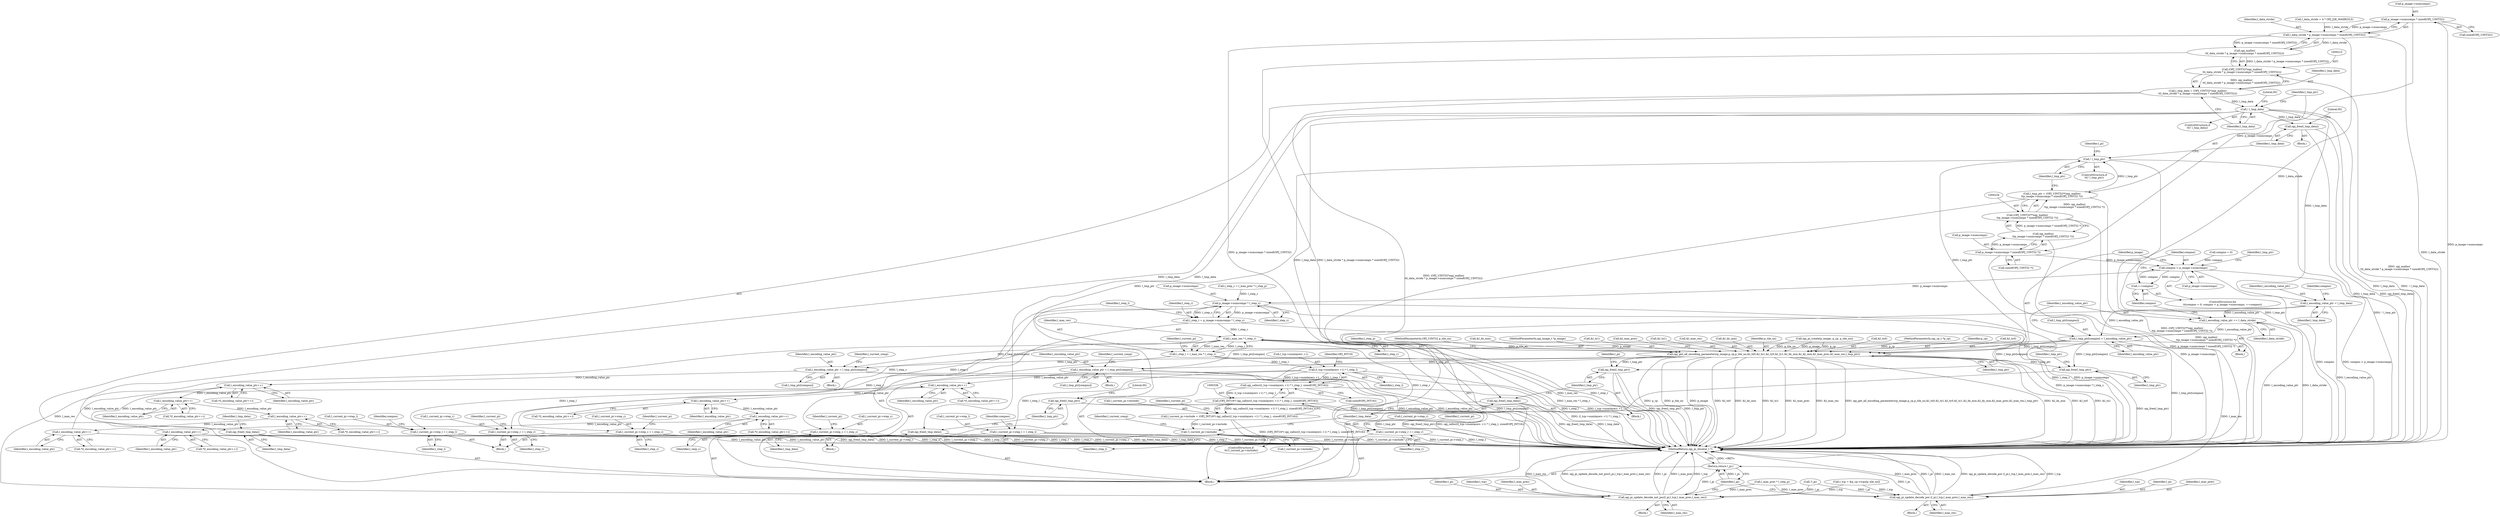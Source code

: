 digraph "0_openjpeg_c16bc057ba3f125051c9966cf1f5b68a05681de4@API" {
"1000219" [label="(Call,p_image->numcomps * sizeof(OPJ_UINT32))"];
"1000217" [label="(Call,l_data_stride * p_image->numcomps * sizeof(OPJ_UINT32))"];
"1000216" [label="(Call,opj_malloc(\n\t\tl_data_stride * p_image->numcomps * sizeof(OPJ_UINT32)))"];
"1000214" [label="(Call,(OPJ_UINT32*)opj_malloc(\n\t\tl_data_stride * p_image->numcomps * sizeof(OPJ_UINT32)))"];
"1000212" [label="(Call,l_tmp_data = (OPJ_UINT32*)opj_malloc(\n\t\tl_data_stride * p_image->numcomps * sizeof(OPJ_UINT32)))"];
"1000226" [label="(Call,! l_tmp_data)"];
"1000246" [label="(Call,opj_free(l_tmp_data))"];
"1000260" [label="(Call,opj_free(l_tmp_data))"];
"1000266" [label="(Call,l_encoding_value_ptr = l_tmp_data)"];
"1000281" [label="(Call,l_tmp_ptr[compno] = l_encoding_value_ptr)"];
"1000289" [label="(Call,opj_get_all_encoding_parameters(p_image,p_cp,p_tile_no,&l_tx0,&l_tx1,&l_ty0,&l_ty1,&l_dx_min,&l_dy_min,&l_max_prec,&l_max_res,l_tmp_ptr))"];
"1000357" [label="(Call,opj_free(l_tmp_ptr))"];
"1000437" [label="(Call,l_encoding_value_ptr = l_tmp_ptr[compno])"];
"1000473" [label="(Call,l_encoding_value_ptr++)"];
"1000480" [label="(Call,l_encoding_value_ptr++)"];
"1000487" [label="(Call,l_encoding_value_ptr++)"];
"1000494" [label="(Call,l_encoding_value_ptr++)"];
"1000589" [label="(Call,l_encoding_value_ptr = l_tmp_ptr[compno])"];
"1000625" [label="(Call,l_encoding_value_ptr++)"];
"1000632" [label="(Call,l_encoding_value_ptr++)"];
"1000639" [label="(Call,l_encoding_value_ptr++)"];
"1000646" [label="(Call,l_encoding_value_ptr++)"];
"1000672" [label="(Call,opj_free(l_tmp_ptr))"];
"1000286" [label="(Call,l_encoding_value_ptr += l_data_stride)"];
"1000355" [label="(Call,opj_free(l_tmp_data))"];
"1000667" [label="(Call,opj_free(l_tmp_data))"];
"1000236" [label="(Call,p_image->numcomps * sizeof(OPJ_UINT32 *))"];
"1000235" [label="(Call,opj_malloc(\n\t\tp_image->numcomps * sizeof(OPJ_UINT32 *)))"];
"1000233" [label="(Call,(OPJ_UINT32**)opj_malloc(\n\t\tp_image->numcomps * sizeof(OPJ_UINT32 *)))"];
"1000231" [label="(Call,l_tmp_ptr = (OPJ_UINT32**)opj_malloc(\n\t\tp_image->numcomps * sizeof(OPJ_UINT32 *)))"];
"1000243" [label="(Call,! l_tmp_ptr)"];
"1000262" [label="(Call,opj_free(l_tmp_ptr))"];
"1000273" [label="(Call,compno < p_image->numcomps)"];
"1000278" [label="(Call,++compno)"];
"1000320" [label="(Call,p_image->numcomps * l_step_c)"];
"1000318" [label="(Call,l_step_r = p_image->numcomps * l_step_c)"];
"1000327" [label="(Call,l_max_res * l_step_r)"];
"1000325" [label="(Call,l_step_l = l_max_res * l_step_r)"];
"1000340" [label="(Call,(l_tcp->numlayers +1) * l_step_l)"];
"1000339" [label="(Call,opj_calloc((l_tcp->numlayers +1) * l_step_l, sizeof(OPJ_INT16)))"];
"1000337" [label="(Call,(OPJ_INT16*) opj_calloc((l_tcp->numlayers +1) * l_step_l, sizeof(OPJ_INT16)))"];
"1000333" [label="(Call,l_current_pi->include = (OPJ_INT16*) opj_calloc((l_tcp->numlayers +1) * l_step_l, sizeof(OPJ_INT16)))"];
"1000350" [label="(Call,!l_current_pi->include)"];
"1000414" [label="(Call,l_current_pi->step_l = l_step_l)"];
"1000566" [label="(Call,l_current_pi->step_l = l_step_l)"];
"1000409" [label="(Call,l_current_pi->step_r = l_step_r)"];
"1000561" [label="(Call,l_current_pi->step_r = l_step_r)"];
"1000682" [label="(Call,opj_pi_update_decode_poc (l_pi,l_tcp,l_max_prec,l_max_res))"];
"1000694" [label="(Return,return l_pi;)"];
"1000689" [label="(Call,opj_pi_update_decode_not_poc(l_pi,l_tcp,l_max_prec,l_max_res))"];
"1000404" [label="(Call,l_current_pi->step_c = l_step_c)"];
"1000556" [label="(Call,l_current_pi->step_c = l_step_c)"];
"1000334" [label="(Call,l_current_pi->include)"];
"1000219" [label="(Call,p_image->numcomps * sizeof(OPJ_UINT32))"];
"1000694" [label="(Return,return l_pi;)"];
"1000487" [label="(Call,l_encoding_value_ptr++)"];
"1000481" [label="(Identifier,l_encoding_value_ptr)"];
"1000246" [label="(Call,opj_free(l_tmp_data))"];
"1000251" [label="(Identifier,l_pi)"];
"1000243" [label="(Call,! l_tmp_ptr)"];
"1000293" [label="(Call,&l_tx0)"];
"1000631" [label="(Call,*(l_encoding_value_ptr++))"];
"1000670" [label="(Identifier,l_tmp_data)"];
"1000339" [label="(Call,opj_calloc((l_tcp->numlayers +1) * l_step_l, sizeof(OPJ_INT16)))"];
"1000216" [label="(Call,opj_malloc(\n\t\tl_data_stride * p_image->numcomps * sizeof(OPJ_UINT32)))"];
"1000325" [label="(Call,l_step_l = l_max_res * l_step_r)"];
"1000646" [label="(Call,l_encoding_value_ptr++)"];
"1000418" [label="(Identifier,l_step_l)"];
"1000333" [label="(Call,l_current_pi->include = (OPJ_INT16*) opj_calloc((l_tcp->numlayers +1) * l_step_l, sizeof(OPJ_INT16)))"];
"1000358" [label="(Identifier,l_tmp_ptr)"];
"1000556" [label="(Call,l_current_pi->step_c = l_step_c)"];
"1000263" [label="(Identifier,l_tmp_ptr)"];
"1000324" [label="(Identifier,l_step_c)"];
"1000404" [label="(Call,l_current_pi->step_c = l_step_c)"];
"1000289" [label="(Call,opj_get_all_encoding_parameters(p_image,p_cp,p_tile_no,&l_tx0,&l_tx1,&l_ty0,&l_ty1,&l_dx_min,&l_dy_min,&l_max_prec,&l_max_res,l_tmp_ptr))"];
"1000270" [label="(Call,compno = 0)"];
"1000346" [label="(Identifier,l_step_l)"];
"1000126" [label="(Block,)"];
"1000645" [label="(Call,*(l_encoding_value_ptr++))"];
"1000315" [label="(Call,l_max_prec * l_step_p)"];
"1000582" [label="(Block,)"];
"1000124" [label="(MethodParameterIn,opj_cp_t *p_cp)"];
"1000444" [label="(Identifier,l_current_comp)"];
"1000231" [label="(Call,l_tmp_ptr = (OPJ_UINT32**)opj_malloc(\n\t\tp_image->numcomps * sizeof(OPJ_UINT32 *)))"];
"1000225" [label="(ControlStructure,if\n\t\t(! l_tmp_data))"];
"1000285" [label="(Identifier,l_encoding_value_ptr)"];
"1000493" [label="(Call,*(l_encoding_value_ptr++))"];
"1000331" [label="(Identifier,l_current_pi)"];
"1000667" [label="(Call,opj_free(l_tmp_data))"];
"1000257" [label="(Call,!l_pi)"];
"1000590" [label="(Identifier,l_encoding_value_ptr)"];
"1000290" [label="(Identifier,p_image)"];
"1000567" [label="(Call,l_current_pi->step_l)"];
"1000357" [label="(Call,opj_free(l_tmp_ptr))"];
"1000633" [label="(Identifier,l_encoding_value_ptr)"];
"1000675" [label="(Identifier,l_tmp_ptr)"];
"1000291" [label="(Identifier,p_cp)"];
"1000269" [label="(ControlStructure,for\n\t\t(compno = 0; compno < p_image->numcomps; ++compno))"];
"1000297" [label="(Call,&l_ty0)"];
"1000690" [label="(Identifier,l_pi)"];
"1000691" [label="(Identifier,l_tcp)"];
"1000311" [label="(Identifier,l_step_p)"];
"1000696" [label="(MethodReturn,opj_pi_iterator_t *)"];
"1000235" [label="(Call,opj_malloc(\n\t\tp_image->numcomps * sizeof(OPJ_UINT32 *)))"];
"1000681" [label="(Block,)"];
"1000212" [label="(Call,l_tmp_data = (OPJ_UINT32*)opj_malloc(\n\t\tl_data_stride * p_image->numcomps * sizeof(OPJ_UINT32)))"];
"1000125" [label="(MethodParameterIn,OPJ_UINT32 p_tile_no)"];
"1000283" [label="(Identifier,l_tmp_ptr)"];
"1000288" [label="(Identifier,l_data_stride)"];
"1000515" [label="(Block,)"];
"1000589" [label="(Call,l_encoding_value_ptr = l_tmp_ptr[compno])"];
"1000480" [label="(Call,l_encoding_value_ptr++)"];
"1000568" [label="(Identifier,l_current_pi)"];
"1000226" [label="(Call,! l_tmp_data)"];
"1000280" [label="(Block,)"];
"1000689" [label="(Call,opj_pi_update_decode_not_poc(l_pi,l_tcp,l_max_prec,l_max_res))"];
"1000352" [label="(Identifier,l_current_pi)"];
"1000301" [label="(Call,&l_dx_min)"];
"1000287" [label="(Identifier,l_encoding_value_ptr)"];
"1000354" [label="(Block,)"];
"1000123" [label="(MethodParameterIn,opj_image_t *p_image)"];
"1000486" [label="(Call,*(l_encoding_value_ptr++))"];
"1000299" [label="(Call,&l_ty1)"];
"1000472" [label="(Call,*(l_encoding_value_ptr++))"];
"1000275" [label="(Call,p_image->numcomps)"];
"1000259" [label="(Block,)"];
"1000318" [label="(Call,l_step_r = p_image->numcomps * l_step_c)"];
"1000626" [label="(Identifier,l_encoding_value_ptr)"];
"1000416" [label="(Identifier,l_current_pi)"];
"1000673" [label="(Identifier,l_tmp_ptr)"];
"1000351" [label="(Call,l_current_pi->include)"];
"1000305" [label="(Call,&l_max_prec)"];
"1000686" [label="(Identifier,l_max_res)"];
"1000439" [label="(Call,l_tmp_ptr[compno])"];
"1000214" [label="(Call,(OPJ_UINT32*)opj_malloc(\n\t\tl_data_stride * p_image->numcomps * sizeof(OPJ_UINT32)))"];
"1000682" [label="(Call,opj_pi_update_decode_poc (l_pi,l_tcp,l_max_prec,l_max_res))"];
"1000217" [label="(Call,l_data_stride * p_image->numcomps * sizeof(OPJ_UINT32))"];
"1000350" [label="(Call,!l_current_pi->include)"];
"1000267" [label="(Identifier,l_encoding_value_ptr)"];
"1000274" [label="(Identifier,compno)"];
"1000684" [label="(Identifier,l_tcp)"];
"1000232" [label="(Identifier,l_tmp_ptr)"];
"1000688" [label="(Block,)"];
"1000271" [label="(Identifier,compno)"];
"1000473" [label="(Call,l_encoding_value_ptr++)"];
"1000494" [label="(Call,l_encoding_value_ptr++)"];
"1000282" [label="(Call,l_tmp_ptr[compno])"];
"1000295" [label="(Call,&l_tx1)"];
"1000286" [label="(Call,l_encoding_value_ptr += l_data_stride)"];
"1000683" [label="(Identifier,l_pi)"];
"1000320" [label="(Call,p_image->numcomps * l_step_c)"];
"1000307" [label="(Call,&l_max_res)"];
"1000591" [label="(Call,l_tmp_ptr[compno])"];
"1000244" [label="(Identifier,l_tmp_ptr)"];
"1000692" [label="(Identifier,l_max_prec)"];
"1000266" [label="(Call,l_encoding_value_ptr = l_tmp_data)"];
"1000328" [label="(Identifier,l_max_res)"];
"1000639" [label="(Call,l_encoding_value_ptr++)"];
"1000273" [label="(Call,compno < p_image->numcomps)"];
"1000281" [label="(Call,l_tmp_ptr[compno] = l_encoding_value_ptr)"];
"1000326" [label="(Identifier,l_step_l)"];
"1000247" [label="(Identifier,l_tmp_data)"];
"1000303" [label="(Call,&l_dy_min)"];
"1000240" [label="(Call,sizeof(OPJ_UINT32 *))"];
"1000237" [label="(Call,p_image->numcomps)"];
"1000260" [label="(Call,opj_free(l_tmp_data))"];
"1000292" [label="(Identifier,p_tile_no)"];
"1000313" [label="(Call,l_step_c = l_max_prec * l_step_p)"];
"1000414" [label="(Call,l_current_pi->step_l = l_step_l)"];
"1000252" [label="(Call,opj_pi_create(p_image, p_cp, p_tile_no))"];
"1000638" [label="(Call,*(l_encoding_value_ptr++))"];
"1000242" [label="(ControlStructure,if\n\t\t(! l_tmp_ptr))"];
"1000355" [label="(Call,opj_free(l_tmp_data))"];
"1000340" [label="(Call,(l_tcp->numlayers +1) * l_step_l)"];
"1000474" [label="(Identifier,l_encoding_value_ptr)"];
"1000560" [label="(Identifier,l_step_c)"];
"1000430" [label="(Block,)"];
"1000227" [label="(Identifier,l_tmp_data)"];
"1000319" [label="(Identifier,l_step_r)"];
"1000327" [label="(Call,l_max_res * l_step_r)"];
"1000348" [label="(Identifier,OPJ_INT16)"];
"1000672" [label="(Call,opj_free(l_tmp_ptr))"];
"1000561" [label="(Call,l_current_pi->step_r = l_step_r)"];
"1000360" [label="(Identifier,l_pi)"];
"1000409" [label="(Call,l_current_pi->step_r = l_step_r)"];
"1000624" [label="(Call,*(l_encoding_value_ptr++))"];
"1000347" [label="(Call,sizeof(OPJ_INT16))"];
"1000557" [label="(Call,l_current_pi->step_c)"];
"1000596" [label="(Identifier,l_current_comp)"];
"1000573" [label="(Identifier,compno)"];
"1000218" [label="(Identifier,l_data_stride)"];
"1000341" [label="(Call,l_tcp->numlayers +1)"];
"1000213" [label="(Identifier,l_tmp_data)"];
"1000685" [label="(Identifier,l_max_prec)"];
"1000321" [label="(Call,p_image->numcomps)"];
"1000562" [label="(Call,l_current_pi->step_r)"];
"1000438" [label="(Identifier,l_encoding_value_ptr)"];
"1000668" [label="(Identifier,l_tmp_data)"];
"1000207" [label="(Call,l_data_stride = 4 * OPJ_J2K_MAXRLVLS)"];
"1000693" [label="(Identifier,l_max_res)"];
"1000495" [label="(Identifier,l_encoding_value_ptr)"];
"1000265" [label="(Literal,00)"];
"1000245" [label="(Block,)"];
"1000563" [label="(Identifier,l_current_pi)"];
"1000268" [label="(Identifier,l_tmp_data)"];
"1000349" [label="(ControlStructure,if\n \t\t(!l_current_pi->include))"];
"1000408" [label="(Identifier,l_step_c)"];
"1000479" [label="(Call,*(l_encoding_value_ptr++))"];
"1000695" [label="(Identifier,l_pi)"];
"1000437" [label="(Call,l_encoding_value_ptr = l_tmp_ptr[compno])"];
"1000356" [label="(Identifier,l_tmp_data)"];
"1000488" [label="(Identifier,l_encoding_value_ptr)"];
"1000230" [label="(Literal,00)"];
"1000262" [label="(Call,opj_free(l_tmp_ptr))"];
"1000566" [label="(Call,l_current_pi->step_l = l_step_l)"];
"1000413" [label="(Identifier,l_step_r)"];
"1000565" [label="(Identifier,l_step_r)"];
"1000411" [label="(Identifier,l_current_pi)"];
"1000220" [label="(Call,p_image->numcomps)"];
"1000410" [label="(Call,l_current_pi->step_r)"];
"1000236" [label="(Call,p_image->numcomps * sizeof(OPJ_UINT32 *))"];
"1000570" [label="(Identifier,l_step_l)"];
"1000233" [label="(Call,(OPJ_UINT32**)opj_malloc(\n\t\tp_image->numcomps * sizeof(OPJ_UINT32 *)))"];
"1000632" [label="(Call,l_encoding_value_ptr++)"];
"1000415" [label="(Call,l_current_pi->step_l)"];
"1000192" [label="(Call,l_tcp = &p_cp->tcps[p_tile_no])"];
"1000421" [label="(Identifier,compno)"];
"1000223" [label="(Call,sizeof(OPJ_UINT32))"];
"1000647" [label="(Identifier,l_encoding_value_ptr)"];
"1000329" [label="(Identifier,l_step_r)"];
"1000365" [label="(Identifier,l_current_comp)"];
"1000640" [label="(Identifier,l_encoding_value_ptr)"];
"1000278" [label="(Call,++compno)"];
"1000261" [label="(Identifier,l_tmp_data)"];
"1000625" [label="(Call,l_encoding_value_ptr++)"];
"1000405" [label="(Call,l_current_pi->step_c)"];
"1000279" [label="(Identifier,compno)"];
"1000337" [label="(Call,(OPJ_INT16*) opj_calloc((l_tcp->numlayers +1) * l_step_l, sizeof(OPJ_INT16)))"];
"1000249" [label="(Literal,00)"];
"1000309" [label="(Identifier,l_tmp_ptr)"];
"1000219" -> "1000217"  [label="AST: "];
"1000219" -> "1000223"  [label="CFG: "];
"1000220" -> "1000219"  [label="AST: "];
"1000223" -> "1000219"  [label="AST: "];
"1000217" -> "1000219"  [label="CFG: "];
"1000219" -> "1000696"  [label="DDG: p_image->numcomps"];
"1000219" -> "1000217"  [label="DDG: p_image->numcomps"];
"1000219" -> "1000236"  [label="DDG: p_image->numcomps"];
"1000217" -> "1000216"  [label="AST: "];
"1000218" -> "1000217"  [label="AST: "];
"1000216" -> "1000217"  [label="CFG: "];
"1000217" -> "1000696"  [label="DDG: p_image->numcomps * sizeof(OPJ_UINT32)"];
"1000217" -> "1000696"  [label="DDG: l_data_stride"];
"1000217" -> "1000216"  [label="DDG: l_data_stride"];
"1000217" -> "1000216"  [label="DDG: p_image->numcomps * sizeof(OPJ_UINT32)"];
"1000207" -> "1000217"  [label="DDG: l_data_stride"];
"1000217" -> "1000286"  [label="DDG: l_data_stride"];
"1000216" -> "1000214"  [label="AST: "];
"1000214" -> "1000216"  [label="CFG: "];
"1000216" -> "1000696"  [label="DDG: l_data_stride * p_image->numcomps * sizeof(OPJ_UINT32)"];
"1000216" -> "1000214"  [label="DDG: l_data_stride * p_image->numcomps * sizeof(OPJ_UINT32)"];
"1000214" -> "1000212"  [label="AST: "];
"1000215" -> "1000214"  [label="AST: "];
"1000212" -> "1000214"  [label="CFG: "];
"1000214" -> "1000696"  [label="DDG: opj_malloc(\n\t\tl_data_stride * p_image->numcomps * sizeof(OPJ_UINT32))"];
"1000214" -> "1000212"  [label="DDG: opj_malloc(\n\t\tl_data_stride * p_image->numcomps * sizeof(OPJ_UINT32))"];
"1000212" -> "1000126"  [label="AST: "];
"1000213" -> "1000212"  [label="AST: "];
"1000227" -> "1000212"  [label="CFG: "];
"1000212" -> "1000696"  [label="DDG: (OPJ_UINT32*)opj_malloc(\n\t\tl_data_stride * p_image->numcomps * sizeof(OPJ_UINT32))"];
"1000212" -> "1000226"  [label="DDG: l_tmp_data"];
"1000226" -> "1000225"  [label="AST: "];
"1000226" -> "1000227"  [label="CFG: "];
"1000227" -> "1000226"  [label="AST: "];
"1000230" -> "1000226"  [label="CFG: "];
"1000232" -> "1000226"  [label="CFG: "];
"1000226" -> "1000696"  [label="DDG: l_tmp_data"];
"1000226" -> "1000696"  [label="DDG: ! l_tmp_data"];
"1000226" -> "1000246"  [label="DDG: l_tmp_data"];
"1000226" -> "1000260"  [label="DDG: l_tmp_data"];
"1000226" -> "1000266"  [label="DDG: l_tmp_data"];
"1000226" -> "1000355"  [label="DDG: l_tmp_data"];
"1000226" -> "1000667"  [label="DDG: l_tmp_data"];
"1000246" -> "1000245"  [label="AST: "];
"1000246" -> "1000247"  [label="CFG: "];
"1000247" -> "1000246"  [label="AST: "];
"1000249" -> "1000246"  [label="CFG: "];
"1000246" -> "1000696"  [label="DDG: opj_free(l_tmp_data)"];
"1000246" -> "1000696"  [label="DDG: l_tmp_data"];
"1000260" -> "1000259"  [label="AST: "];
"1000260" -> "1000261"  [label="CFG: "];
"1000261" -> "1000260"  [label="AST: "];
"1000263" -> "1000260"  [label="CFG: "];
"1000260" -> "1000696"  [label="DDG: opj_free(l_tmp_data)"];
"1000260" -> "1000696"  [label="DDG: l_tmp_data"];
"1000266" -> "1000126"  [label="AST: "];
"1000266" -> "1000268"  [label="CFG: "];
"1000267" -> "1000266"  [label="AST: "];
"1000268" -> "1000266"  [label="AST: "];
"1000271" -> "1000266"  [label="CFG: "];
"1000266" -> "1000696"  [label="DDG: l_encoding_value_ptr"];
"1000266" -> "1000281"  [label="DDG: l_encoding_value_ptr"];
"1000266" -> "1000286"  [label="DDG: l_encoding_value_ptr"];
"1000281" -> "1000280"  [label="AST: "];
"1000281" -> "1000285"  [label="CFG: "];
"1000282" -> "1000281"  [label="AST: "];
"1000285" -> "1000281"  [label="AST: "];
"1000287" -> "1000281"  [label="CFG: "];
"1000281" -> "1000696"  [label="DDG: l_tmp_ptr[compno]"];
"1000286" -> "1000281"  [label="DDG: l_encoding_value_ptr"];
"1000281" -> "1000289"  [label="DDG: l_tmp_ptr[compno]"];
"1000281" -> "1000357"  [label="DDG: l_tmp_ptr[compno]"];
"1000281" -> "1000437"  [label="DDG: l_tmp_ptr[compno]"];
"1000281" -> "1000589"  [label="DDG: l_tmp_ptr[compno]"];
"1000281" -> "1000672"  [label="DDG: l_tmp_ptr[compno]"];
"1000289" -> "1000126"  [label="AST: "];
"1000289" -> "1000309"  [label="CFG: "];
"1000290" -> "1000289"  [label="AST: "];
"1000291" -> "1000289"  [label="AST: "];
"1000292" -> "1000289"  [label="AST: "];
"1000293" -> "1000289"  [label="AST: "];
"1000295" -> "1000289"  [label="AST: "];
"1000297" -> "1000289"  [label="AST: "];
"1000299" -> "1000289"  [label="AST: "];
"1000301" -> "1000289"  [label="AST: "];
"1000303" -> "1000289"  [label="AST: "];
"1000305" -> "1000289"  [label="AST: "];
"1000307" -> "1000289"  [label="AST: "];
"1000309" -> "1000289"  [label="AST: "];
"1000311" -> "1000289"  [label="CFG: "];
"1000289" -> "1000696"  [label="DDG: p_cp"];
"1000289" -> "1000696"  [label="DDG: p_tile_no"];
"1000289" -> "1000696"  [label="DDG: p_image"];
"1000289" -> "1000696"  [label="DDG: &l_tx0"];
"1000289" -> "1000696"  [label="DDG: &l_dy_min"];
"1000289" -> "1000696"  [label="DDG: &l_ty1"];
"1000289" -> "1000696"  [label="DDG: &l_max_prec"];
"1000289" -> "1000696"  [label="DDG: &l_max_res"];
"1000289" -> "1000696"  [label="DDG: opj_get_all_encoding_parameters(p_image,p_cp,p_tile_no,&l_tx0,&l_tx1,&l_ty0,&l_ty1,&l_dx_min,&l_dy_min,&l_max_prec,&l_max_res,l_tmp_ptr)"];
"1000289" -> "1000696"  [label="DDG: &l_dx_min"];
"1000289" -> "1000696"  [label="DDG: &l_ty0"];
"1000289" -> "1000696"  [label="DDG: &l_tx1"];
"1000252" -> "1000289"  [label="DDG: p_image"];
"1000252" -> "1000289"  [label="DDG: p_cp"];
"1000252" -> "1000289"  [label="DDG: p_tile_no"];
"1000123" -> "1000289"  [label="DDG: p_image"];
"1000124" -> "1000289"  [label="DDG: p_cp"];
"1000125" -> "1000289"  [label="DDG: p_tile_no"];
"1000243" -> "1000289"  [label="DDG: l_tmp_ptr"];
"1000289" -> "1000357"  [label="DDG: l_tmp_ptr"];
"1000289" -> "1000437"  [label="DDG: l_tmp_ptr"];
"1000289" -> "1000589"  [label="DDG: l_tmp_ptr"];
"1000289" -> "1000672"  [label="DDG: l_tmp_ptr"];
"1000357" -> "1000354"  [label="AST: "];
"1000357" -> "1000358"  [label="CFG: "];
"1000358" -> "1000357"  [label="AST: "];
"1000360" -> "1000357"  [label="CFG: "];
"1000357" -> "1000696"  [label="DDG: opj_free(l_tmp_ptr)"];
"1000357" -> "1000696"  [label="DDG: l_tmp_ptr"];
"1000437" -> "1000430"  [label="AST: "];
"1000437" -> "1000439"  [label="CFG: "];
"1000438" -> "1000437"  [label="AST: "];
"1000439" -> "1000437"  [label="AST: "];
"1000444" -> "1000437"  [label="CFG: "];
"1000437" -> "1000696"  [label="DDG: l_encoding_value_ptr"];
"1000437" -> "1000696"  [label="DDG: l_tmp_ptr[compno]"];
"1000437" -> "1000473"  [label="DDG: l_encoding_value_ptr"];
"1000473" -> "1000472"  [label="AST: "];
"1000473" -> "1000474"  [label="CFG: "];
"1000474" -> "1000473"  [label="AST: "];
"1000472" -> "1000473"  [label="CFG: "];
"1000494" -> "1000473"  [label="DDG: l_encoding_value_ptr"];
"1000473" -> "1000480"  [label="DDG: l_encoding_value_ptr"];
"1000480" -> "1000479"  [label="AST: "];
"1000480" -> "1000481"  [label="CFG: "];
"1000481" -> "1000480"  [label="AST: "];
"1000479" -> "1000480"  [label="CFG: "];
"1000480" -> "1000487"  [label="DDG: l_encoding_value_ptr"];
"1000487" -> "1000486"  [label="AST: "];
"1000487" -> "1000488"  [label="CFG: "];
"1000488" -> "1000487"  [label="AST: "];
"1000486" -> "1000487"  [label="CFG: "];
"1000487" -> "1000494"  [label="DDG: l_encoding_value_ptr"];
"1000494" -> "1000493"  [label="AST: "];
"1000494" -> "1000495"  [label="CFG: "];
"1000495" -> "1000494"  [label="AST: "];
"1000493" -> "1000494"  [label="CFG: "];
"1000494" -> "1000696"  [label="DDG: l_encoding_value_ptr"];
"1000589" -> "1000582"  [label="AST: "];
"1000589" -> "1000591"  [label="CFG: "];
"1000590" -> "1000589"  [label="AST: "];
"1000591" -> "1000589"  [label="AST: "];
"1000596" -> "1000589"  [label="CFG: "];
"1000589" -> "1000696"  [label="DDG: l_encoding_value_ptr"];
"1000589" -> "1000696"  [label="DDG: l_tmp_ptr[compno]"];
"1000589" -> "1000625"  [label="DDG: l_encoding_value_ptr"];
"1000625" -> "1000624"  [label="AST: "];
"1000625" -> "1000626"  [label="CFG: "];
"1000626" -> "1000625"  [label="AST: "];
"1000624" -> "1000625"  [label="CFG: "];
"1000646" -> "1000625"  [label="DDG: l_encoding_value_ptr"];
"1000625" -> "1000632"  [label="DDG: l_encoding_value_ptr"];
"1000632" -> "1000631"  [label="AST: "];
"1000632" -> "1000633"  [label="CFG: "];
"1000633" -> "1000632"  [label="AST: "];
"1000631" -> "1000632"  [label="CFG: "];
"1000632" -> "1000639"  [label="DDG: l_encoding_value_ptr"];
"1000639" -> "1000638"  [label="AST: "];
"1000639" -> "1000640"  [label="CFG: "];
"1000640" -> "1000639"  [label="AST: "];
"1000638" -> "1000639"  [label="CFG: "];
"1000639" -> "1000646"  [label="DDG: l_encoding_value_ptr"];
"1000646" -> "1000645"  [label="AST: "];
"1000646" -> "1000647"  [label="CFG: "];
"1000647" -> "1000646"  [label="AST: "];
"1000645" -> "1000646"  [label="CFG: "];
"1000646" -> "1000696"  [label="DDG: l_encoding_value_ptr"];
"1000672" -> "1000126"  [label="AST: "];
"1000672" -> "1000673"  [label="CFG: "];
"1000673" -> "1000672"  [label="AST: "];
"1000675" -> "1000672"  [label="CFG: "];
"1000672" -> "1000696"  [label="DDG: opj_free(l_tmp_ptr)"];
"1000286" -> "1000280"  [label="AST: "];
"1000286" -> "1000288"  [label="CFG: "];
"1000287" -> "1000286"  [label="AST: "];
"1000288" -> "1000286"  [label="AST: "];
"1000279" -> "1000286"  [label="CFG: "];
"1000286" -> "1000696"  [label="DDG: l_encoding_value_ptr"];
"1000286" -> "1000696"  [label="DDG: l_data_stride"];
"1000355" -> "1000354"  [label="AST: "];
"1000355" -> "1000356"  [label="CFG: "];
"1000356" -> "1000355"  [label="AST: "];
"1000358" -> "1000355"  [label="CFG: "];
"1000355" -> "1000696"  [label="DDG: l_tmp_data"];
"1000355" -> "1000696"  [label="DDG: opj_free(l_tmp_data)"];
"1000667" -> "1000126"  [label="AST: "];
"1000667" -> "1000668"  [label="CFG: "];
"1000668" -> "1000667"  [label="AST: "];
"1000670" -> "1000667"  [label="CFG: "];
"1000667" -> "1000696"  [label="DDG: opj_free(l_tmp_data)"];
"1000236" -> "1000235"  [label="AST: "];
"1000236" -> "1000240"  [label="CFG: "];
"1000237" -> "1000236"  [label="AST: "];
"1000240" -> "1000236"  [label="AST: "];
"1000235" -> "1000236"  [label="CFG: "];
"1000236" -> "1000696"  [label="DDG: p_image->numcomps"];
"1000236" -> "1000235"  [label="DDG: p_image->numcomps"];
"1000236" -> "1000273"  [label="DDG: p_image->numcomps"];
"1000235" -> "1000233"  [label="AST: "];
"1000233" -> "1000235"  [label="CFG: "];
"1000235" -> "1000696"  [label="DDG: p_image->numcomps * sizeof(OPJ_UINT32 *)"];
"1000235" -> "1000233"  [label="DDG: p_image->numcomps * sizeof(OPJ_UINT32 *)"];
"1000233" -> "1000231"  [label="AST: "];
"1000234" -> "1000233"  [label="AST: "];
"1000231" -> "1000233"  [label="CFG: "];
"1000233" -> "1000696"  [label="DDG: opj_malloc(\n\t\tp_image->numcomps * sizeof(OPJ_UINT32 *))"];
"1000233" -> "1000231"  [label="DDG: opj_malloc(\n\t\tp_image->numcomps * sizeof(OPJ_UINT32 *))"];
"1000231" -> "1000126"  [label="AST: "];
"1000232" -> "1000231"  [label="AST: "];
"1000244" -> "1000231"  [label="CFG: "];
"1000231" -> "1000696"  [label="DDG: (OPJ_UINT32**)opj_malloc(\n\t\tp_image->numcomps * sizeof(OPJ_UINT32 *))"];
"1000231" -> "1000243"  [label="DDG: l_tmp_ptr"];
"1000243" -> "1000242"  [label="AST: "];
"1000243" -> "1000244"  [label="CFG: "];
"1000244" -> "1000243"  [label="AST: "];
"1000247" -> "1000243"  [label="CFG: "];
"1000251" -> "1000243"  [label="CFG: "];
"1000243" -> "1000696"  [label="DDG: l_tmp_ptr"];
"1000243" -> "1000696"  [label="DDG: ! l_tmp_ptr"];
"1000243" -> "1000262"  [label="DDG: l_tmp_ptr"];
"1000262" -> "1000259"  [label="AST: "];
"1000262" -> "1000263"  [label="CFG: "];
"1000263" -> "1000262"  [label="AST: "];
"1000265" -> "1000262"  [label="CFG: "];
"1000262" -> "1000696"  [label="DDG: l_tmp_ptr"];
"1000262" -> "1000696"  [label="DDG: opj_free(l_tmp_ptr)"];
"1000273" -> "1000269"  [label="AST: "];
"1000273" -> "1000275"  [label="CFG: "];
"1000274" -> "1000273"  [label="AST: "];
"1000275" -> "1000273"  [label="AST: "];
"1000283" -> "1000273"  [label="CFG: "];
"1000290" -> "1000273"  [label="CFG: "];
"1000273" -> "1000696"  [label="DDG: compno"];
"1000273" -> "1000696"  [label="DDG: compno < p_image->numcomps"];
"1000270" -> "1000273"  [label="DDG: compno"];
"1000278" -> "1000273"  [label="DDG: compno"];
"1000273" -> "1000278"  [label="DDG: compno"];
"1000273" -> "1000320"  [label="DDG: p_image->numcomps"];
"1000278" -> "1000269"  [label="AST: "];
"1000278" -> "1000279"  [label="CFG: "];
"1000279" -> "1000278"  [label="AST: "];
"1000274" -> "1000278"  [label="CFG: "];
"1000320" -> "1000318"  [label="AST: "];
"1000320" -> "1000324"  [label="CFG: "];
"1000321" -> "1000320"  [label="AST: "];
"1000324" -> "1000320"  [label="AST: "];
"1000318" -> "1000320"  [label="CFG: "];
"1000320" -> "1000696"  [label="DDG: l_step_c"];
"1000320" -> "1000696"  [label="DDG: p_image->numcomps"];
"1000320" -> "1000318"  [label="DDG: p_image->numcomps"];
"1000320" -> "1000318"  [label="DDG: l_step_c"];
"1000313" -> "1000320"  [label="DDG: l_step_c"];
"1000320" -> "1000404"  [label="DDG: l_step_c"];
"1000320" -> "1000556"  [label="DDG: l_step_c"];
"1000318" -> "1000126"  [label="AST: "];
"1000319" -> "1000318"  [label="AST: "];
"1000326" -> "1000318"  [label="CFG: "];
"1000318" -> "1000696"  [label="DDG: p_image->numcomps * l_step_c"];
"1000318" -> "1000327"  [label="DDG: l_step_r"];
"1000327" -> "1000325"  [label="AST: "];
"1000327" -> "1000329"  [label="CFG: "];
"1000328" -> "1000327"  [label="AST: "];
"1000329" -> "1000327"  [label="AST: "];
"1000325" -> "1000327"  [label="CFG: "];
"1000327" -> "1000696"  [label="DDG: l_max_res"];
"1000327" -> "1000696"  [label="DDG: l_step_r"];
"1000327" -> "1000325"  [label="DDG: l_max_res"];
"1000327" -> "1000325"  [label="DDG: l_step_r"];
"1000327" -> "1000409"  [label="DDG: l_step_r"];
"1000327" -> "1000561"  [label="DDG: l_step_r"];
"1000327" -> "1000682"  [label="DDG: l_max_res"];
"1000327" -> "1000689"  [label="DDG: l_max_res"];
"1000325" -> "1000126"  [label="AST: "];
"1000326" -> "1000325"  [label="AST: "];
"1000331" -> "1000325"  [label="CFG: "];
"1000325" -> "1000696"  [label="DDG: l_max_res * l_step_r"];
"1000325" -> "1000340"  [label="DDG: l_step_l"];
"1000340" -> "1000339"  [label="AST: "];
"1000340" -> "1000346"  [label="CFG: "];
"1000341" -> "1000340"  [label="AST: "];
"1000346" -> "1000340"  [label="AST: "];
"1000348" -> "1000340"  [label="CFG: "];
"1000340" -> "1000696"  [label="DDG: l_step_l"];
"1000340" -> "1000696"  [label="DDG: l_tcp->numlayers +1"];
"1000340" -> "1000339"  [label="DDG: l_tcp->numlayers +1"];
"1000340" -> "1000339"  [label="DDG: l_step_l"];
"1000340" -> "1000414"  [label="DDG: l_step_l"];
"1000340" -> "1000566"  [label="DDG: l_step_l"];
"1000339" -> "1000337"  [label="AST: "];
"1000339" -> "1000347"  [label="CFG: "];
"1000347" -> "1000339"  [label="AST: "];
"1000337" -> "1000339"  [label="CFG: "];
"1000339" -> "1000696"  [label="DDG: (l_tcp->numlayers +1) * l_step_l"];
"1000339" -> "1000337"  [label="DDG: (l_tcp->numlayers +1) * l_step_l"];
"1000337" -> "1000333"  [label="AST: "];
"1000338" -> "1000337"  [label="AST: "];
"1000333" -> "1000337"  [label="CFG: "];
"1000337" -> "1000696"  [label="DDG: opj_calloc((l_tcp->numlayers +1) * l_step_l, sizeof(OPJ_INT16))"];
"1000337" -> "1000333"  [label="DDG: opj_calloc((l_tcp->numlayers +1) * l_step_l, sizeof(OPJ_INT16))"];
"1000333" -> "1000126"  [label="AST: "];
"1000334" -> "1000333"  [label="AST: "];
"1000352" -> "1000333"  [label="CFG: "];
"1000333" -> "1000696"  [label="DDG: (OPJ_INT16*) opj_calloc((l_tcp->numlayers +1) * l_step_l, sizeof(OPJ_INT16))"];
"1000333" -> "1000350"  [label="DDG: l_current_pi->include"];
"1000350" -> "1000349"  [label="AST: "];
"1000350" -> "1000351"  [label="CFG: "];
"1000351" -> "1000350"  [label="AST: "];
"1000356" -> "1000350"  [label="CFG: "];
"1000365" -> "1000350"  [label="CFG: "];
"1000350" -> "1000696"  [label="DDG: l_current_pi->include"];
"1000350" -> "1000696"  [label="DDG: !l_current_pi->include"];
"1000414" -> "1000126"  [label="AST: "];
"1000414" -> "1000418"  [label="CFG: "];
"1000415" -> "1000414"  [label="AST: "];
"1000418" -> "1000414"  [label="AST: "];
"1000421" -> "1000414"  [label="CFG: "];
"1000414" -> "1000696"  [label="DDG: l_step_l"];
"1000414" -> "1000696"  [label="DDG: l_current_pi->step_l"];
"1000566" -> "1000515"  [label="AST: "];
"1000566" -> "1000570"  [label="CFG: "];
"1000567" -> "1000566"  [label="AST: "];
"1000570" -> "1000566"  [label="AST: "];
"1000573" -> "1000566"  [label="CFG: "];
"1000566" -> "1000696"  [label="DDG: l_current_pi->step_l"];
"1000566" -> "1000696"  [label="DDG: l_step_l"];
"1000409" -> "1000126"  [label="AST: "];
"1000409" -> "1000413"  [label="CFG: "];
"1000410" -> "1000409"  [label="AST: "];
"1000413" -> "1000409"  [label="AST: "];
"1000416" -> "1000409"  [label="CFG: "];
"1000409" -> "1000696"  [label="DDG: l_step_r"];
"1000409" -> "1000696"  [label="DDG: l_current_pi->step_r"];
"1000561" -> "1000515"  [label="AST: "];
"1000561" -> "1000565"  [label="CFG: "];
"1000562" -> "1000561"  [label="AST: "];
"1000565" -> "1000561"  [label="AST: "];
"1000568" -> "1000561"  [label="CFG: "];
"1000561" -> "1000696"  [label="DDG: l_current_pi->step_r"];
"1000561" -> "1000696"  [label="DDG: l_step_r"];
"1000682" -> "1000681"  [label="AST: "];
"1000682" -> "1000686"  [label="CFG: "];
"1000683" -> "1000682"  [label="AST: "];
"1000684" -> "1000682"  [label="AST: "];
"1000685" -> "1000682"  [label="AST: "];
"1000686" -> "1000682"  [label="AST: "];
"1000695" -> "1000682"  [label="CFG: "];
"1000682" -> "1000696"  [label="DDG: opj_pi_update_decode_poc (l_pi,l_tcp,l_max_prec,l_max_res)"];
"1000682" -> "1000696"  [label="DDG: l_tcp"];
"1000682" -> "1000696"  [label="DDG: l_max_prec"];
"1000682" -> "1000696"  [label="DDG: l_pi"];
"1000682" -> "1000696"  [label="DDG: l_max_res"];
"1000257" -> "1000682"  [label="DDG: l_pi"];
"1000192" -> "1000682"  [label="DDG: l_tcp"];
"1000315" -> "1000682"  [label="DDG: l_max_prec"];
"1000682" -> "1000694"  [label="DDG: l_pi"];
"1000694" -> "1000126"  [label="AST: "];
"1000694" -> "1000695"  [label="CFG: "];
"1000695" -> "1000694"  [label="AST: "];
"1000696" -> "1000694"  [label="CFG: "];
"1000694" -> "1000696"  [label="DDG: <RET>"];
"1000695" -> "1000694"  [label="DDG: l_pi"];
"1000689" -> "1000694"  [label="DDG: l_pi"];
"1000689" -> "1000688"  [label="AST: "];
"1000689" -> "1000693"  [label="CFG: "];
"1000690" -> "1000689"  [label="AST: "];
"1000691" -> "1000689"  [label="AST: "];
"1000692" -> "1000689"  [label="AST: "];
"1000693" -> "1000689"  [label="AST: "];
"1000695" -> "1000689"  [label="CFG: "];
"1000689" -> "1000696"  [label="DDG: l_max_res"];
"1000689" -> "1000696"  [label="DDG: opj_pi_update_decode_not_poc(l_pi,l_tcp,l_max_prec,l_max_res)"];
"1000689" -> "1000696"  [label="DDG: l_pi"];
"1000689" -> "1000696"  [label="DDG: l_max_prec"];
"1000689" -> "1000696"  [label="DDG: l_tcp"];
"1000257" -> "1000689"  [label="DDG: l_pi"];
"1000192" -> "1000689"  [label="DDG: l_tcp"];
"1000315" -> "1000689"  [label="DDG: l_max_prec"];
"1000404" -> "1000126"  [label="AST: "];
"1000404" -> "1000408"  [label="CFG: "];
"1000405" -> "1000404"  [label="AST: "];
"1000408" -> "1000404"  [label="AST: "];
"1000411" -> "1000404"  [label="CFG: "];
"1000404" -> "1000696"  [label="DDG: l_current_pi->step_c"];
"1000404" -> "1000696"  [label="DDG: l_step_c"];
"1000556" -> "1000515"  [label="AST: "];
"1000556" -> "1000560"  [label="CFG: "];
"1000557" -> "1000556"  [label="AST: "];
"1000560" -> "1000556"  [label="AST: "];
"1000563" -> "1000556"  [label="CFG: "];
"1000556" -> "1000696"  [label="DDG: l_step_c"];
"1000556" -> "1000696"  [label="DDG: l_current_pi->step_c"];
}
